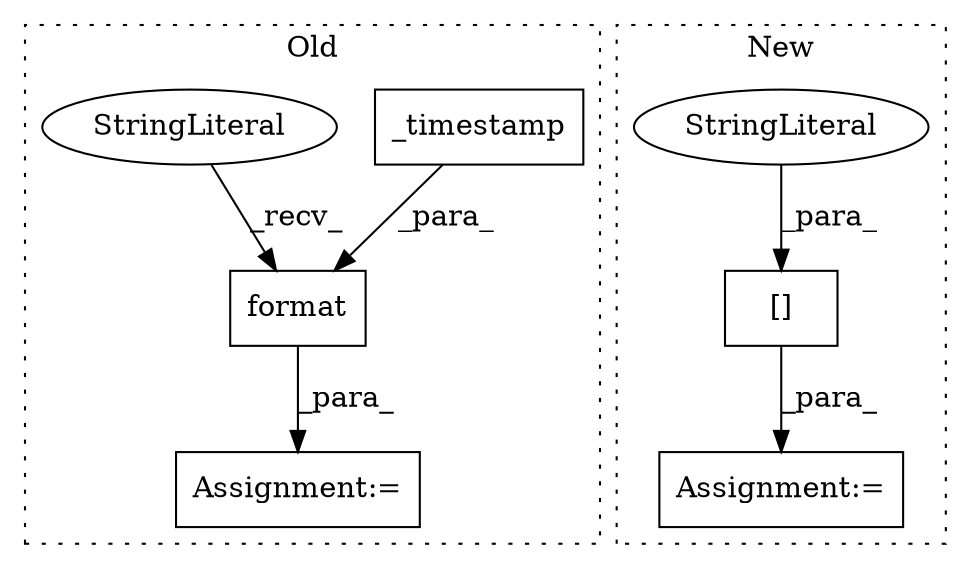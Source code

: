 digraph G {
subgraph cluster0 {
1 [label="_timestamp" a="32" s="18182" l="12" shape="box"];
3 [label="format" a="32" s="18175,18194" l="7,1" shape="box"];
5 [label="StringLiteral" a="45" s="18162" l="12" shape="ellipse"];
7 [label="Assignment:=" a="7" s="18161" l="1" shape="box"];
label = "Old";
style="dotted";
}
subgraph cluster1 {
2 [label="[]" a="2" s="18239,18258" l="9,1" shape="box"];
4 [label="StringLiteral" a="45" s="18248" l="10" shape="ellipse"];
6 [label="Assignment:=" a="7" s="18238" l="1" shape="box"];
label = "New";
style="dotted";
}
1 -> 3 [label="_para_"];
2 -> 6 [label="_para_"];
3 -> 7 [label="_para_"];
4 -> 2 [label="_para_"];
5 -> 3 [label="_recv_"];
}